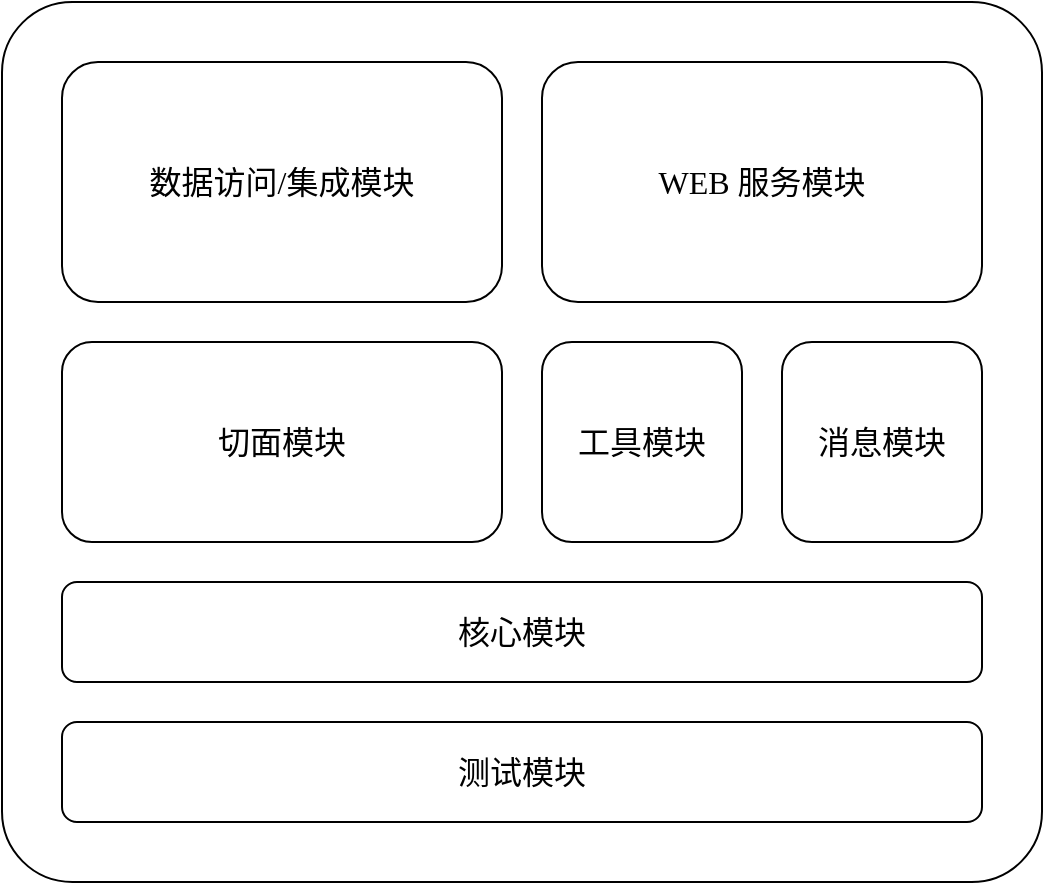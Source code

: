 <mxfile scale="3" border="0">
    <diagram id="FNlCPJacId-yfFkSHzyv" name="Page-1">
        <mxGraphModel dx="634" dy="566" grid="1" gridSize="10" guides="1" tooltips="1" connect="1" arrows="1" fold="1" page="1" pageScale="1" pageWidth="827" pageHeight="1169" math="0" shadow="0">
            <root>
                <mxCell id="0"/>
                <mxCell id="1" parent="0"/>
                <mxCell id="15" value="" style="rounded=1;whiteSpace=wrap;html=1;fontFamily=Songti SC;fontSize=16;shadow=0;glass=0;arcSize=8;imageHeight=24;" parent="1" vertex="1">
                    <mxGeometry x="20" y="80" width="520" height="440" as="geometry"/>
                </mxCell>
                <mxCell id="2" value="核心模块" style="rounded=1;whiteSpace=wrap;html=1;fontFamily=Songti SC;fontSize=16;" parent="1" vertex="1">
                    <mxGeometry x="50" y="370" width="460" height="50" as="geometry"/>
                </mxCell>
                <mxCell id="3" value="切面模块" style="rounded=1;whiteSpace=wrap;html=1;fontFamily=Songti SC;fontSize=16;" parent="1" vertex="1">
                    <mxGeometry x="50" y="250" width="220" height="100" as="geometry"/>
                </mxCell>
                <mxCell id="4" value="消息模块" style="rounded=1;whiteSpace=wrap;html=1;fontFamily=Songti SC;fontSize=16;" parent="1" vertex="1">
                    <mxGeometry x="410" y="250" width="100" height="100" as="geometry"/>
                </mxCell>
                <mxCell id="8" value="工具模块" style="rounded=1;whiteSpace=wrap;html=1;fontFamily=Songti SC;fontSize=16;" parent="1" vertex="1">
                    <mxGeometry x="290" y="250" width="100" height="100" as="geometry"/>
                </mxCell>
                <mxCell id="10" value="测试模块" style="rounded=1;whiteSpace=wrap;html=1;fontFamily=Songti SC;fontSize=16;" parent="1" vertex="1">
                    <mxGeometry x="50" y="440" width="460" height="50" as="geometry"/>
                </mxCell>
                <mxCell id="12" value="数据访问/集成模块" style="rounded=1;whiteSpace=wrap;html=1;fontFamily=Songti SC;fontSize=16;" parent="1" vertex="1">
                    <mxGeometry x="50" y="110" width="220" height="120" as="geometry"/>
                </mxCell>
                <mxCell id="13" value="WEB 服务模块" style="rounded=1;whiteSpace=wrap;html=1;fontFamily=Songti SC;fontSize=16;" parent="1" vertex="1">
                    <mxGeometry x="290" y="110" width="220" height="120" as="geometry"/>
                </mxCell>
            </root>
        </mxGraphModel>
    </diagram>
</mxfile>